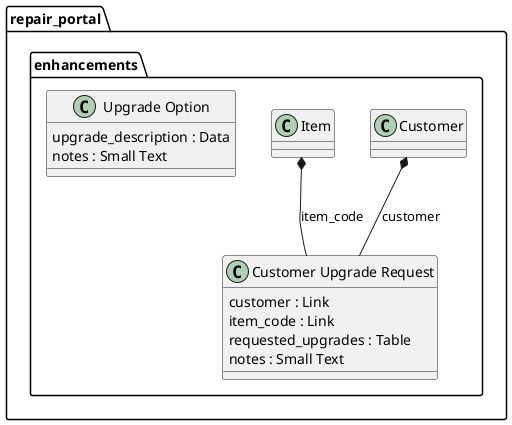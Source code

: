@startuml
package repair_portal.enhancements <<Folder>> {
"Customer" *-- "Customer Upgrade Request": customer
"Item" *-- "Customer Upgrade Request": item_code
  class "Customer Upgrade Request" {
    customer : Link
    item_code : Link
    requested_upgrades : Table
    notes : Small Text
  }

  class "Upgrade Option" {
    upgrade_description : Data
    notes : Small Text
  }
}
@enduml